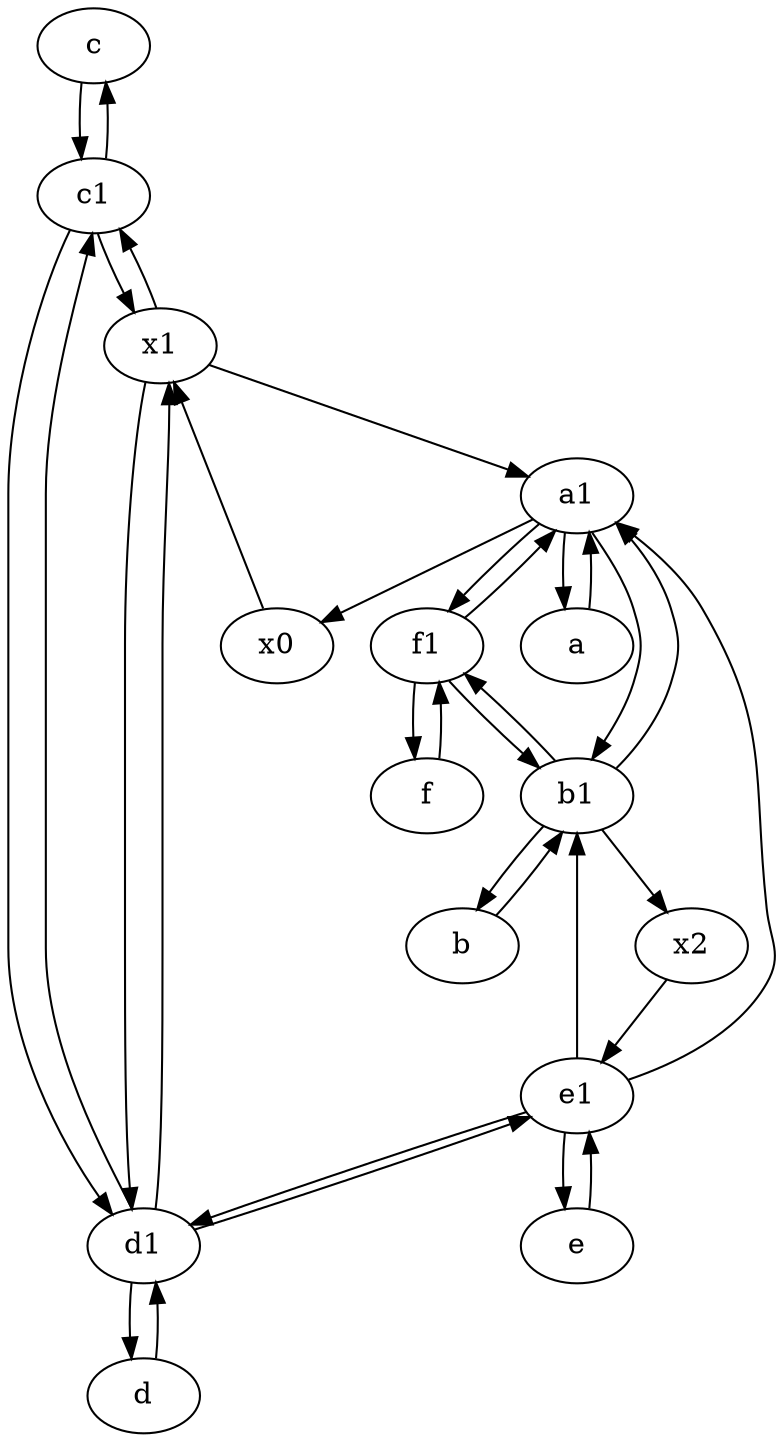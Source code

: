 digraph  {
	c [pos="20,10!"];
	f1;
	c1 [pos="30,15!"];
	e [pos="30,50!"];
	x2;
	d1 [pos="25,30!"];
	x0;
	f [pos="15,45!"];
	b [pos="50,20!"];
	a [pos="40,10!"];
	x1;
	d [pos="20,30!"];
	a1 [pos="40,15!"];
	e1 [pos="25,45!"];
	b1 [pos="45,20!"];
	a -> a1;
	x1 -> d1;
	x0 -> x1;
	a1 -> a;
	c1 -> d1;
	c -> c1;
	d1 -> e1;
	b1 -> f1;
	e1 -> d1;
	x1 -> c1;
	b -> b1;
	f1 -> f;
	f -> f1;
	b1 -> a1;
	b1 -> x2;
	c1 -> c;
	d1 -> d;
	f1 -> a1;
	e -> e1;
	a1 -> x0;
	f1 -> b1;
	x2 -> e1;
	a1 -> b1;
	e1 -> a1;
	b1 -> b;
	x1 -> a1;
	d -> d1;
	e1 -> b1;
	e1 -> e;
	d1 -> x1;
	a1 -> f1;
	c1 -> x1;
	d1 -> c1;

	}